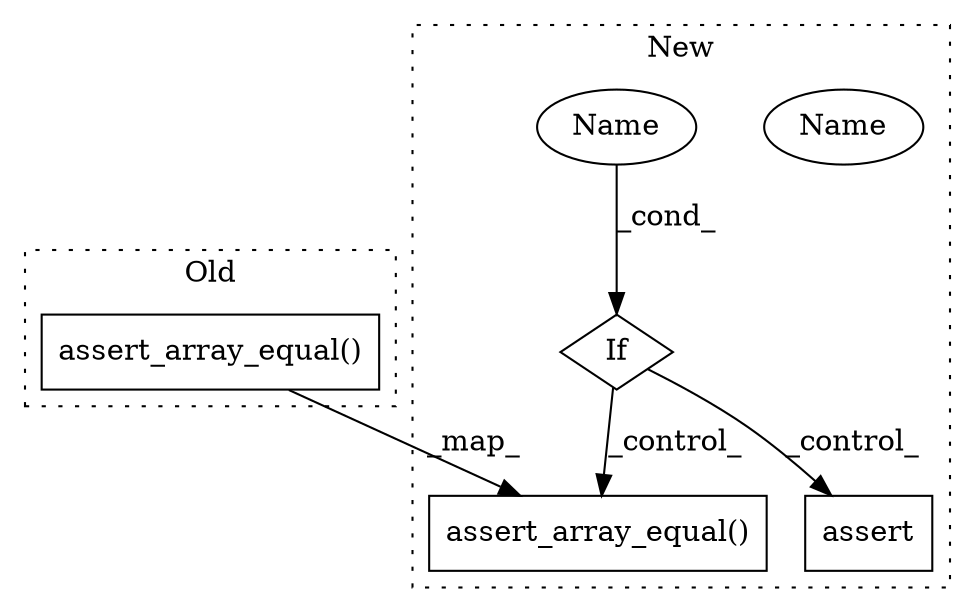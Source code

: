 digraph G {
subgraph cluster0 {
1 [label="assert_array_equal()" a="75" s="427,490" l="30,1" shape="box"];
label = "Old";
style="dotted";
}
subgraph cluster1 {
2 [label="assert_array_equal()" a="75" s="867,930" l="30,1" shape="box"];
3 [label="If" a="96" s="570" l="3" shape="diamond"];
4 [label="Name" a="87" s="573" l="6" shape="ellipse"];
5 [label="assert" a="65" s="727" l="7" shape="box"];
6 [label="Name" a="87" s="573" l="6" shape="ellipse"];
label = "New";
style="dotted";
}
1 -> 2 [label="_map_"];
3 -> 2 [label="_control_"];
3 -> 5 [label="_control_"];
6 -> 3 [label="_cond_"];
}